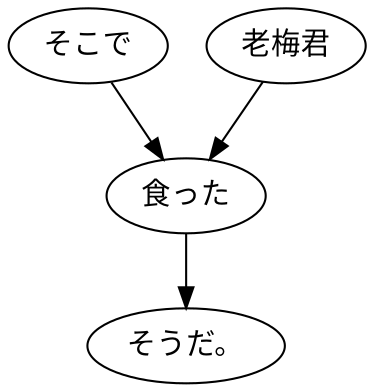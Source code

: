 digraph graph3656 {
	node0 [label="そこで"];
	node1 [label="老梅君"];
	node2 [label="食った"];
	node3 [label="そうだ。"];
	node0 -> node2;
	node1 -> node2;
	node2 -> node3;
}
